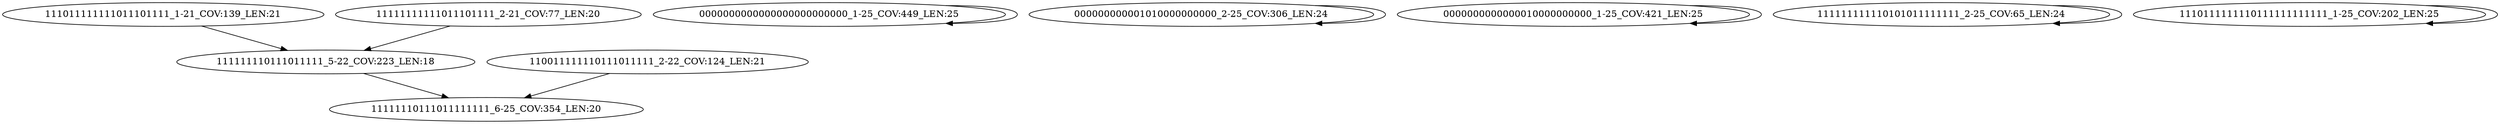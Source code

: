 digraph G {
    "111011111111011101111_1-21_COV:139_LEN:21" -> "111111110111011111_5-22_COV:223_LEN:18";
    "11111111111011101111_2-21_COV:77_LEN:20" -> "111111110111011111_5-22_COV:223_LEN:18";
    "0000000000000000000000000_1-25_COV:449_LEN:25" -> "0000000000000000000000000_1-25_COV:449_LEN:25";
    "000000000001010000000000_2-25_COV:306_LEN:24" -> "000000000001010000000000_2-25_COV:306_LEN:24";
    "0000000000000010000000000_1-25_COV:421_LEN:25" -> "0000000000000010000000000_1-25_COV:421_LEN:25";
    "111111110111011111_5-22_COV:223_LEN:18" -> "11111110111011111111_6-25_COV:354_LEN:20";
    "111111111110101011111111_2-25_COV:65_LEN:24" -> "111111111110101011111111_2-25_COV:65_LEN:24";
    "1110111111110111111111111_1-25_COV:202_LEN:25" -> "1110111111110111111111111_1-25_COV:202_LEN:25";
    "110011111110111011111_2-22_COV:124_LEN:21" -> "11111110111011111111_6-25_COV:354_LEN:20";
}

